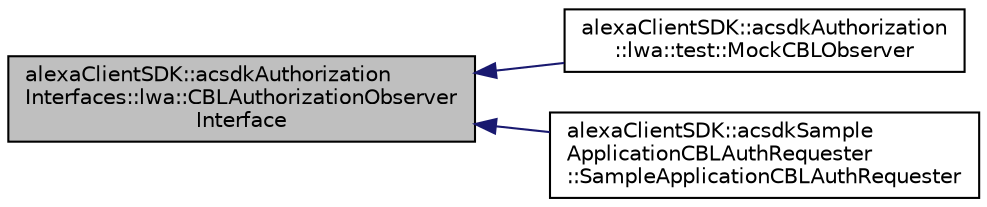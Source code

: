 digraph "alexaClientSDK::acsdkAuthorizationInterfaces::lwa::CBLAuthorizationObserverInterface"
{
 // LATEX_PDF_SIZE
  edge [fontname="Helvetica",fontsize="10",labelfontname="Helvetica",labelfontsize="10"];
  node [fontname="Helvetica",fontsize="10",shape=record];
  rankdir="LR";
  Node1 [label="alexaClientSDK::acsdkAuthorization\lInterfaces::lwa::CBLAuthorizationObserver\lInterface",height=0.2,width=0.4,color="black", fillcolor="grey75", style="filled", fontcolor="black",tooltip="An observer interface used for callbacks when authorizing using CBL in LWAAuthorizationAdapterInterfa..."];
  Node1 -> Node2 [dir="back",color="midnightblue",fontsize="10",style="solid",fontname="Helvetica"];
  Node2 [label="alexaClientSDK::acsdkAuthorization\l::lwa::test::MockCBLObserver",height=0.2,width=0.4,color="black", fillcolor="white", style="filled",URL="$classalexa_client_s_d_k_1_1acsdk_authorization_1_1lwa_1_1test_1_1_mock_c_b_l_observer.html",tooltip="A mock observer."];
  Node1 -> Node3 [dir="back",color="midnightblue",fontsize="10",style="solid",fontname="Helvetica"];
  Node3 [label="alexaClientSDK::acsdkSample\lApplicationCBLAuthRequester\l::SampleApplicationCBLAuthRequester",height=0.2,width=0.4,color="black", fillcolor="white", style="filled",URL="$classalexa_client_s_d_k_1_1acsdk_sample_application_c_b_l_auth_requester_1_1_sample_application_c_b_l_auth_requester.html",tooltip=" "];
}
